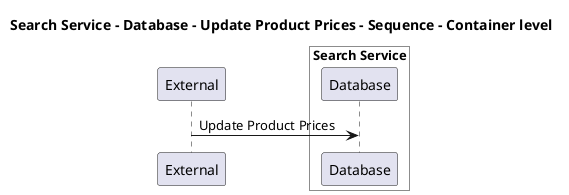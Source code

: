 @startuml

title Search Service - Database - Update Product Prices - Sequence - Container level

participant "External" as C4InterFlow.SoftwareSystems.ExternalSystem

box "Search Service" #White
    participant "Database" as ECommercePlatform.SoftwareSystems.SearchService.Containers.Database
end box


C4InterFlow.SoftwareSystems.ExternalSystem -> ECommercePlatform.SoftwareSystems.SearchService.Containers.Database : Update Product Prices


@enduml
